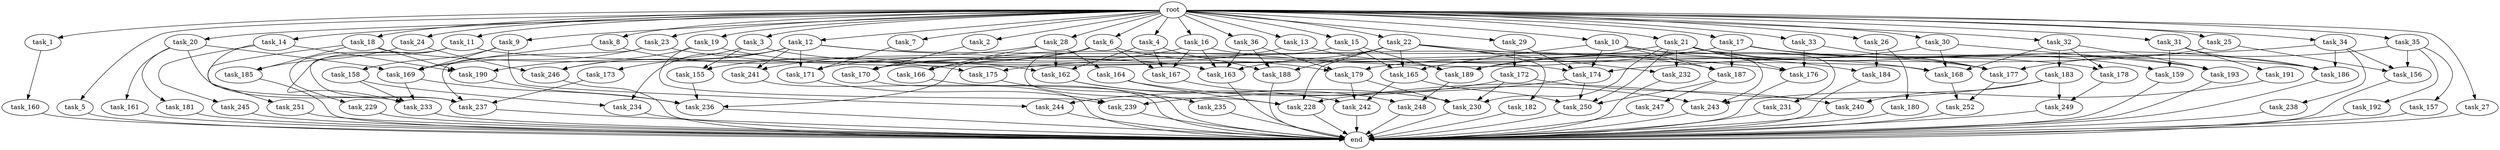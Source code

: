 digraph G {
  root [size="0.000000"];
  task_1 [size="102.400000"];
  task_2 [size="102.400000"];
  task_3 [size="102.400000"];
  task_4 [size="102.400000"];
  task_5 [size="102.400000"];
  task_6 [size="102.400000"];
  task_7 [size="102.400000"];
  task_8 [size="102.400000"];
  task_9 [size="102.400000"];
  task_10 [size="102.400000"];
  task_11 [size="102.400000"];
  task_12 [size="102.400000"];
  task_13 [size="102.400000"];
  task_14 [size="102.400000"];
  task_15 [size="102.400000"];
  task_16 [size="102.400000"];
  task_17 [size="102.400000"];
  task_18 [size="102.400000"];
  task_19 [size="102.400000"];
  task_20 [size="102.400000"];
  task_21 [size="102.400000"];
  task_22 [size="102.400000"];
  task_23 [size="102.400000"];
  task_24 [size="102.400000"];
  task_25 [size="102.400000"];
  task_26 [size="102.400000"];
  task_27 [size="102.400000"];
  task_28 [size="102.400000"];
  task_29 [size="102.400000"];
  task_30 [size="102.400000"];
  task_31 [size="102.400000"];
  task_32 [size="102.400000"];
  task_33 [size="102.400000"];
  task_34 [size="102.400000"];
  task_35 [size="102.400000"];
  task_36 [size="102.400000"];
  task_155 [size="93630287052.800003"];
  task_156 [size="124554051584.000000"];
  task_157 [size="7730941132.800000"];
  task_158 [size="42090679500.800003"];
  task_159 [size="84181359001.600006"];
  task_160 [size="85899345920.000000"];
  task_161 [size="42090679500.800003"];
  task_162 [size="170080704921.600006"];
  task_163 [size="117682103910.400009"];
  task_164 [size="42090679500.800003"];
  task_165 [size="86758339379.200012"];
  task_166 [size="84181359001.600006"];
  task_167 [size="158913789952.000000"];
  task_168 [size="163208757248.000000"];
  task_169 [size="168362718003.200012"];
  task_170 [size="113387136614.400009"];
  task_171 [size="115105123532.800003"];
  task_172 [size="13743895347.200001"];
  task_173 [size="42090679500.800003"];
  task_174 [size="138297946931.200012"];
  task_175 [size="55834574848.000000"];
  task_176 [size="170080704921.600006"];
  task_177 [size="149464861900.800018"];
  task_178 [size="52398601011.200005"];
  task_179 [size="147746874982.399994"];
  task_180 [size="69578470195.199997"];
  task_181 [size="42090679500.800003"];
  task_182 [size="13743895347.200001"];
  task_183 [size="21474836480.000000"];
  task_184 [size="100502234726.400009"];
  task_185 [size="97066260889.600006"];
  task_186 [size="183824600268.800018"];
  task_187 [size="58411555225.600006"];
  task_188 [size="86758339379.200012"];
  task_189 [size="212171384422.400024"];
  task_190 [size="213889371340.800018"];
  task_191 [size="42090679500.800003"];
  task_192 [size="7730941132.800000"];
  task_193 [size="121118077747.200012"];
  task_228 [size="134002979635.200012"];
  task_229 [size="13743895347.200001"];
  task_230 [size="62706522521.600006"];
  task_231 [size="42090679500.800003"];
  task_232 [size="55834574848.000000"];
  task_233 [size="161490770329.600006"];
  task_234 [size="73014444032.000000"];
  task_235 [size="42090679500.800003"];
  task_236 [size="162349763788.800018"];
  task_237 [size="101361228185.600006"];
  task_238 [size="85899345920.000000"];
  task_239 [size="97066260889.600006"];
  task_240 [size="6871947673.600000"];
  task_241 [size="84181359001.600006"];
  task_242 [size="48103633715.200005"];
  task_243 [size="116823110451.200012"];
  task_244 [size="45526653337.600006"];
  task_245 [size="85899345920.000000"];
  task_246 [size="104797202022.400009"];
  task_247 [size="30923764531.200001"];
  task_248 [size="116823110451.200012"];
  task_249 [size="17179869184.000000"];
  task_250 [size="107374182400.000000"];
  task_251 [size="42090679500.800003"];
  task_252 [size="76450417868.800003"];
  end [size="0.000000"];

  root -> task_1 [size="1.000000"];
  root -> task_2 [size="1.000000"];
  root -> task_3 [size="1.000000"];
  root -> task_4 [size="1.000000"];
  root -> task_5 [size="1.000000"];
  root -> task_6 [size="1.000000"];
  root -> task_7 [size="1.000000"];
  root -> task_8 [size="1.000000"];
  root -> task_9 [size="1.000000"];
  root -> task_10 [size="1.000000"];
  root -> task_11 [size="1.000000"];
  root -> task_12 [size="1.000000"];
  root -> task_13 [size="1.000000"];
  root -> task_14 [size="1.000000"];
  root -> task_15 [size="1.000000"];
  root -> task_16 [size="1.000000"];
  root -> task_17 [size="1.000000"];
  root -> task_18 [size="1.000000"];
  root -> task_19 [size="1.000000"];
  root -> task_20 [size="1.000000"];
  root -> task_21 [size="1.000000"];
  root -> task_22 [size="1.000000"];
  root -> task_23 [size="1.000000"];
  root -> task_24 [size="1.000000"];
  root -> task_25 [size="1.000000"];
  root -> task_26 [size="1.000000"];
  root -> task_27 [size="1.000000"];
  root -> task_28 [size="1.000000"];
  root -> task_29 [size="1.000000"];
  root -> task_30 [size="1.000000"];
  root -> task_31 [size="1.000000"];
  root -> task_32 [size="1.000000"];
  root -> task_33 [size="1.000000"];
  root -> task_34 [size="1.000000"];
  root -> task_35 [size="1.000000"];
  root -> task_36 [size="1.000000"];
  task_1 -> task_160 [size="838860800.000000"];
  task_2 -> task_170 [size="134217728.000000"];
  task_3 -> task_155 [size="75497472.000000"];
  task_3 -> task_174 [size="75497472.000000"];
  task_3 -> task_246 [size="75497472.000000"];
  task_4 -> task_162 [size="411041792.000000"];
  task_4 -> task_167 [size="411041792.000000"];
  task_4 -> task_188 [size="411041792.000000"];
  task_5 -> end [size="1.000000"];
  task_6 -> task_155 [size="838860800.000000"];
  task_6 -> task_167 [size="838860800.000000"];
  task_6 -> task_170 [size="838860800.000000"];
  task_6 -> task_179 [size="838860800.000000"];
  task_6 -> task_228 [size="838860800.000000"];
  task_7 -> task_171 [size="411041792.000000"];
  task_8 -> task_169 [size="411041792.000000"];
  task_8 -> task_175 [size="411041792.000000"];
  task_9 -> task_158 [size="411041792.000000"];
  task_9 -> task_169 [size="411041792.000000"];
  task_9 -> task_244 [size="411041792.000000"];
  task_10 -> task_165 [size="301989888.000000"];
  task_10 -> task_174 [size="301989888.000000"];
  task_10 -> task_184 [size="301989888.000000"];
  task_10 -> task_187 [size="301989888.000000"];
  task_10 -> task_243 [size="301989888.000000"];
  task_11 -> task_168 [size="134217728.000000"];
  task_11 -> task_229 [size="134217728.000000"];
  task_11 -> task_233 [size="134217728.000000"];
  task_11 -> task_237 [size="134217728.000000"];
  task_12 -> task_171 [size="411041792.000000"];
  task_12 -> task_173 [size="411041792.000000"];
  task_12 -> task_176 [size="411041792.000000"];
  task_12 -> task_186 [size="411041792.000000"];
  task_12 -> task_234 [size="411041792.000000"];
  task_12 -> task_241 [size="411041792.000000"];
  task_12 -> task_246 [size="411041792.000000"];
  task_13 -> task_166 [size="411041792.000000"];
  task_13 -> task_189 [size="411041792.000000"];
  task_14 -> task_190 [size="838860800.000000"];
  task_14 -> task_233 [size="838860800.000000"];
  task_14 -> task_245 [size="838860800.000000"];
  task_15 -> task_165 [size="411041792.000000"];
  task_15 -> task_189 [size="411041792.000000"];
  task_15 -> task_236 [size="411041792.000000"];
  task_16 -> task_163 [size="301989888.000000"];
  task_16 -> task_167 [size="301989888.000000"];
  task_16 -> task_171 [size="301989888.000000"];
  task_16 -> task_178 [size="301989888.000000"];
  task_17 -> task_170 [size="134217728.000000"];
  task_17 -> task_175 [size="134217728.000000"];
  task_17 -> task_177 [size="134217728.000000"];
  task_17 -> task_186 [size="134217728.000000"];
  task_17 -> task_187 [size="134217728.000000"];
  task_17 -> task_193 [size="134217728.000000"];
  task_18 -> task_163 [size="411041792.000000"];
  task_18 -> task_185 [size="411041792.000000"];
  task_18 -> task_190 [size="411041792.000000"];
  task_18 -> task_251 [size="411041792.000000"];
  task_19 -> task_162 [size="838860800.000000"];
  task_19 -> task_190 [size="838860800.000000"];
  task_19 -> task_239 [size="838860800.000000"];
  task_20 -> task_161 [size="411041792.000000"];
  task_20 -> task_169 [size="411041792.000000"];
  task_20 -> task_181 [size="411041792.000000"];
  task_20 -> task_237 [size="411041792.000000"];
  task_21 -> task_159 [size="411041792.000000"];
  task_21 -> task_168 [size="411041792.000000"];
  task_21 -> task_176 [size="411041792.000000"];
  task_21 -> task_189 [size="411041792.000000"];
  task_21 -> task_230 [size="411041792.000000"];
  task_21 -> task_231 [size="411041792.000000"];
  task_21 -> task_232 [size="411041792.000000"];
  task_21 -> task_250 [size="411041792.000000"];
  task_22 -> task_163 [size="134217728.000000"];
  task_22 -> task_165 [size="134217728.000000"];
  task_22 -> task_182 [size="134217728.000000"];
  task_22 -> task_187 [size="134217728.000000"];
  task_22 -> task_188 [size="134217728.000000"];
  task_22 -> task_228 [size="134217728.000000"];
  task_22 -> task_232 [size="134217728.000000"];
  task_23 -> task_169 [size="411041792.000000"];
  task_23 -> task_177 [size="411041792.000000"];
  task_23 -> task_237 [size="411041792.000000"];
  task_24 -> task_185 [size="536870912.000000"];
  task_24 -> task_246 [size="536870912.000000"];
  task_25 -> task_156 [size="301989888.000000"];
  task_25 -> task_179 [size="301989888.000000"];
  task_26 -> task_180 [size="679477248.000000"];
  task_26 -> task_184 [size="679477248.000000"];
  task_27 -> end [size="1.000000"];
  task_28 -> task_162 [size="411041792.000000"];
  task_28 -> task_164 [size="411041792.000000"];
  task_28 -> task_166 [size="411041792.000000"];
  task_28 -> task_241 [size="411041792.000000"];
  task_29 -> task_172 [size="134217728.000000"];
  task_29 -> task_174 [size="134217728.000000"];
  task_30 -> task_168 [size="838860800.000000"];
  task_30 -> task_189 [size="838860800.000000"];
  task_30 -> task_193 [size="838860800.000000"];
  task_31 -> task_159 [size="411041792.000000"];
  task_31 -> task_186 [size="411041792.000000"];
  task_31 -> task_191 [size="411041792.000000"];
  task_32 -> task_168 [size="209715200.000000"];
  task_32 -> task_178 [size="209715200.000000"];
  task_32 -> task_183 [size="209715200.000000"];
  task_32 -> task_193 [size="209715200.000000"];
  task_33 -> task_176 [size="838860800.000000"];
  task_33 -> task_177 [size="838860800.000000"];
  task_34 -> task_156 [size="838860800.000000"];
  task_34 -> task_174 [size="838860800.000000"];
  task_34 -> task_186 [size="838860800.000000"];
  task_34 -> task_238 [size="838860800.000000"];
  task_35 -> task_156 [size="75497472.000000"];
  task_35 -> task_157 [size="75497472.000000"];
  task_35 -> task_177 [size="75497472.000000"];
  task_35 -> task_192 [size="75497472.000000"];
  task_36 -> task_163 [size="301989888.000000"];
  task_36 -> task_179 [size="301989888.000000"];
  task_36 -> task_188 [size="301989888.000000"];
  task_155 -> task_236 [size="33554432.000000"];
  task_156 -> end [size="1.000000"];
  task_157 -> end [size="1.000000"];
  task_158 -> task_233 [size="301989888.000000"];
  task_158 -> task_234 [size="301989888.000000"];
  task_159 -> end [size="1.000000"];
  task_160 -> end [size="1.000000"];
  task_161 -> end [size="1.000000"];
  task_162 -> task_230 [size="134217728.000000"];
  task_162 -> task_242 [size="134217728.000000"];
  task_163 -> end [size="1.000000"];
  task_164 -> task_228 [size="301989888.000000"];
  task_164 -> task_243 [size="301989888.000000"];
  task_165 -> task_242 [size="301989888.000000"];
  task_165 -> task_250 [size="301989888.000000"];
  task_166 -> end [size="1.000000"];
  task_167 -> task_248 [size="301989888.000000"];
  task_168 -> task_252 [size="536870912.000000"];
  task_169 -> task_233 [size="301989888.000000"];
  task_169 -> task_236 [size="301989888.000000"];
  task_170 -> end [size="1.000000"];
  task_171 -> task_239 [size="75497472.000000"];
  task_172 -> task_230 [size="33554432.000000"];
  task_172 -> task_240 [size="33554432.000000"];
  task_172 -> task_244 [size="33554432.000000"];
  task_173 -> task_237 [size="33554432.000000"];
  task_174 -> task_239 [size="33554432.000000"];
  task_174 -> task_250 [size="33554432.000000"];
  task_175 -> task_235 [size="411041792.000000"];
  task_176 -> end [size="1.000000"];
  task_177 -> task_252 [size="209715200.000000"];
  task_178 -> task_249 [size="134217728.000000"];
  task_179 -> task_230 [size="33554432.000000"];
  task_179 -> task_242 [size="33554432.000000"];
  task_180 -> end [size="1.000000"];
  task_181 -> end [size="1.000000"];
  task_182 -> end [size="1.000000"];
  task_183 -> task_228 [size="33554432.000000"];
  task_183 -> task_240 [size="33554432.000000"];
  task_183 -> task_249 [size="33554432.000000"];
  task_184 -> end [size="1.000000"];
  task_185 -> end [size="1.000000"];
  task_186 -> end [size="1.000000"];
  task_187 -> task_247 [size="301989888.000000"];
  task_187 -> task_250 [size="301989888.000000"];
  task_188 -> end [size="1.000000"];
  task_189 -> task_248 [size="838860800.000000"];
  task_190 -> task_236 [size="838860800.000000"];
  task_191 -> task_243 [size="536870912.000000"];
  task_192 -> end [size="1.000000"];
  task_193 -> end [size="1.000000"];
  task_228 -> end [size="1.000000"];
  task_229 -> end [size="1.000000"];
  task_230 -> end [size="1.000000"];
  task_231 -> end [size="1.000000"];
  task_232 -> end [size="1.000000"];
  task_233 -> end [size="1.000000"];
  task_234 -> end [size="1.000000"];
  task_235 -> end [size="1.000000"];
  task_236 -> end [size="1.000000"];
  task_237 -> end [size="1.000000"];
  task_238 -> end [size="1.000000"];
  task_239 -> end [size="1.000000"];
  task_240 -> end [size="1.000000"];
  task_241 -> end [size="1.000000"];
  task_242 -> end [size="1.000000"];
  task_243 -> end [size="1.000000"];
  task_244 -> end [size="1.000000"];
  task_245 -> end [size="1.000000"];
  task_246 -> end [size="1.000000"];
  task_247 -> end [size="1.000000"];
  task_248 -> end [size="1.000000"];
  task_249 -> end [size="1.000000"];
  task_250 -> end [size="1.000000"];
  task_251 -> end [size="1.000000"];
  task_252 -> end [size="1.000000"];
}
